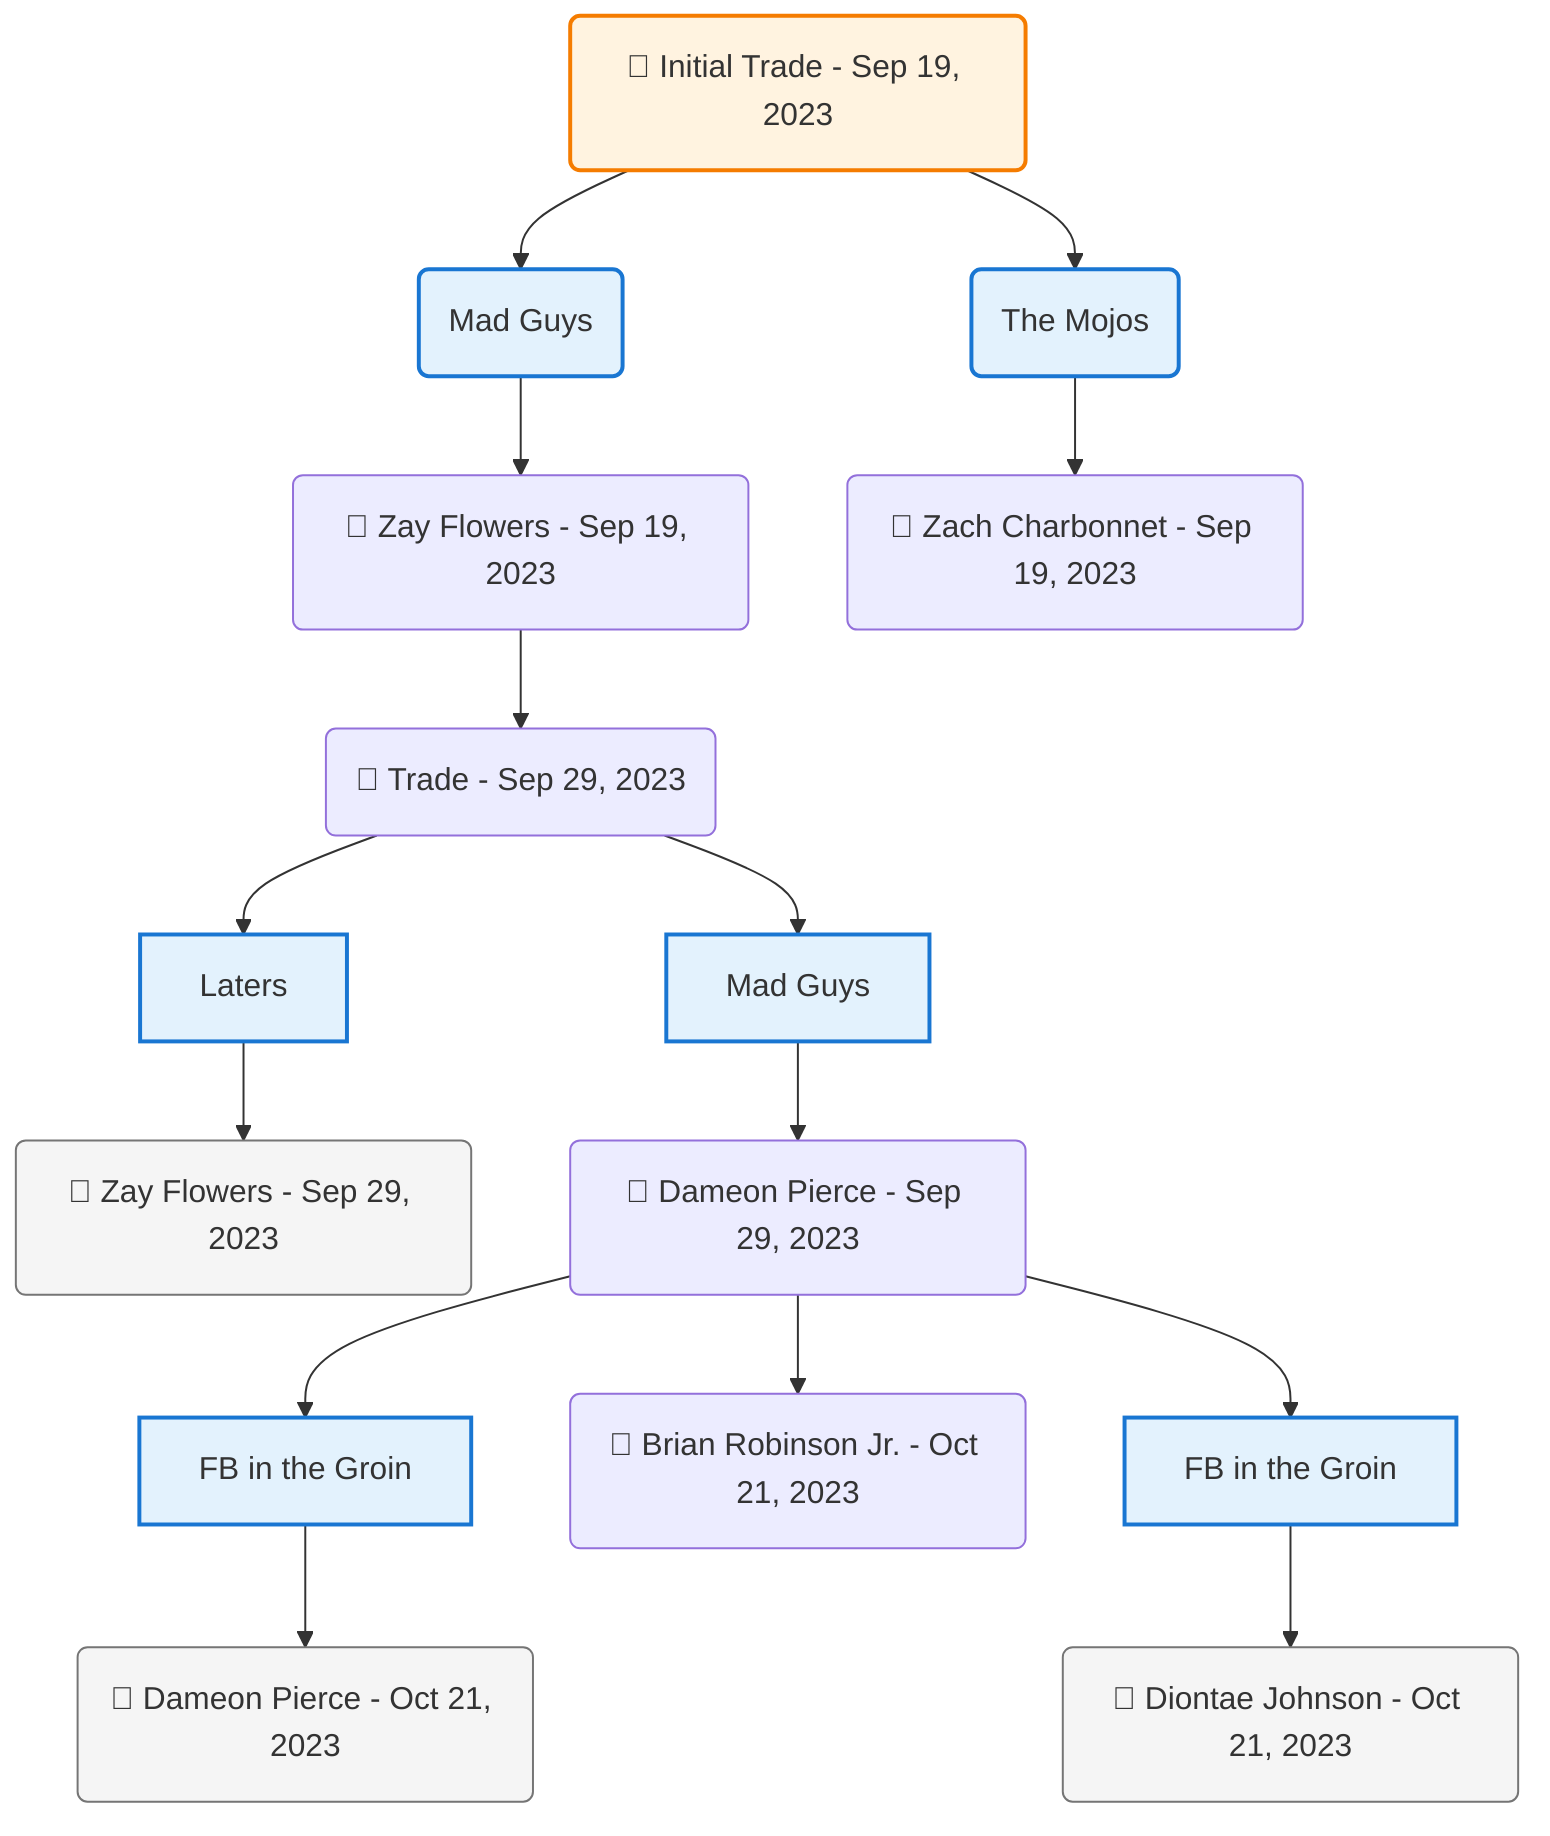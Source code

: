 flowchart TD

    TRADE_MAIN("🔄 Initial Trade - Sep 19, 2023")
    TEAM_1("Mad Guys")
    TEAM_2("The Mojos")
    NODE_5b830a48-84c1-4bdd-bf99-4238f3016c6b("🔄 Zay Flowers - Sep 19, 2023")
    TRADE_3e429847-1523-43ba-9f4b-fffb9ad9a59f_3("🔄 Trade - Sep 29, 2023")
    TEAM_825928a9-7194-43aa-b7ae-fc78c2510b16_4["Laters"]
    NODE_42569ca4-8db9-4cd6-82c9-256846b767b5("🔄 Zay Flowers - Sep 29, 2023")
    TEAM_f5908944-6efd-40eb-af54-6c53004e0e2f_5["Mad Guys"]
    NODE_402e6f7c-54fb-4c77-9d23-2658b157830d("🔄 Dameon Pierce - Sep 29, 2023")
    TEAM_f483ecf1-cd17-4991-854b-e52dfc957b45_6["FB in the Groin"]
    NODE_616b064f-09a2-4209-bb8a-16a3f48fcfee("🔄 Dameon Pierce - Oct 21, 2023")
    NODE_ee0a2371-c692-4c70-bbd4-5b9007b57e9c("🔄 Brian Robinson Jr. - Oct 21, 2023")
    TEAM_f483ecf1-cd17-4991-854b-e52dfc957b45_7["FB in the Groin"]
    NODE_b9408fc7-fd6f-4f10-a06e-806e9e16968c("🔄 Diontae Johnson - Oct 21, 2023")
    NODE_01339e7c-f6b9-4a29-8545-6be4edadd63b("🔄 Zach Charbonnet - Sep 19, 2023")

    TRADE_MAIN --> TEAM_1
    TRADE_MAIN --> TEAM_2
    TEAM_1 --> NODE_5b830a48-84c1-4bdd-bf99-4238f3016c6b
    NODE_5b830a48-84c1-4bdd-bf99-4238f3016c6b --> TRADE_3e429847-1523-43ba-9f4b-fffb9ad9a59f_3
    TRADE_3e429847-1523-43ba-9f4b-fffb9ad9a59f_3 --> TEAM_825928a9-7194-43aa-b7ae-fc78c2510b16_4
    TEAM_825928a9-7194-43aa-b7ae-fc78c2510b16_4 --> NODE_42569ca4-8db9-4cd6-82c9-256846b767b5
    TRADE_3e429847-1523-43ba-9f4b-fffb9ad9a59f_3 --> TEAM_f5908944-6efd-40eb-af54-6c53004e0e2f_5
    TEAM_f5908944-6efd-40eb-af54-6c53004e0e2f_5 --> NODE_402e6f7c-54fb-4c77-9d23-2658b157830d
    NODE_402e6f7c-54fb-4c77-9d23-2658b157830d --> TEAM_f483ecf1-cd17-4991-854b-e52dfc957b45_6
    TEAM_f483ecf1-cd17-4991-854b-e52dfc957b45_6 --> NODE_616b064f-09a2-4209-bb8a-16a3f48fcfee
    NODE_402e6f7c-54fb-4c77-9d23-2658b157830d --> NODE_ee0a2371-c692-4c70-bbd4-5b9007b57e9c
    NODE_402e6f7c-54fb-4c77-9d23-2658b157830d --> TEAM_f483ecf1-cd17-4991-854b-e52dfc957b45_7
    TEAM_f483ecf1-cd17-4991-854b-e52dfc957b45_7 --> NODE_b9408fc7-fd6f-4f10-a06e-806e9e16968c
    TEAM_2 --> NODE_01339e7c-f6b9-4a29-8545-6be4edadd63b

    %% Node styling
    classDef teamNode fill:#e3f2fd,stroke:#1976d2,stroke-width:2px
    classDef tradeNode fill:#fff3e0,stroke:#f57c00,stroke-width:2px
    classDef playerNode fill:#f3e5f5,stroke:#7b1fa2,stroke-width:1px
    classDef nonRootPlayerNode fill:#f5f5f5,stroke:#757575,stroke-width:1px
    classDef endNode fill:#ffebee,stroke:#c62828,stroke-width:2px
    classDef waiverNode fill:#e8f5e8,stroke:#388e3c,stroke-width:2px
    classDef championshipNode fill:#fff9c4,stroke:#f57f17,stroke-width:3px

    class TEAM_1,TEAM_2,TEAM_825928a9-7194-43aa-b7ae-fc78c2510b16_4,TEAM_f5908944-6efd-40eb-af54-6c53004e0e2f_5,TEAM_f483ecf1-cd17-4991-854b-e52dfc957b45_6,TEAM_f483ecf1-cd17-4991-854b-e52dfc957b45_7 teamNode
    class NODE_42569ca4-8db9-4cd6-82c9-256846b767b5,NODE_616b064f-09a2-4209-bb8a-16a3f48fcfee,NODE_b9408fc7-fd6f-4f10-a06e-806e9e16968c nonRootPlayerNode
    class TRADE_MAIN tradeNode
